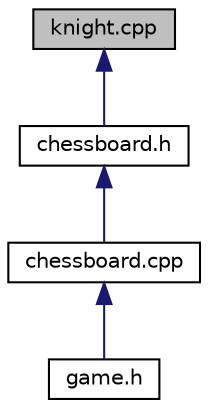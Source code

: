 digraph "knight.cpp"
{
 // LATEX_PDF_SIZE
  edge [fontname="Helvetica",fontsize="10",labelfontname="Helvetica",labelfontsize="10"];
  node [fontname="Helvetica",fontsize="10",shape=record];
  Node1 [label="knight.cpp",height=0.2,width=0.4,color="black", fillcolor="grey75", style="filled", fontcolor="black",tooltip=" "];
  Node1 -> Node2 [dir="back",color="midnightblue",fontsize="10",style="solid",fontname="Helvetica"];
  Node2 [label="chessboard.h",height=0.2,width=0.4,color="black", fillcolor="white", style="filled",URL="$df/d3e/chessboard_8h.html",tooltip=" "];
  Node2 -> Node3 [dir="back",color="midnightblue",fontsize="10",style="solid",fontname="Helvetica"];
  Node3 [label="chessboard.cpp",height=0.2,width=0.4,color="black", fillcolor="white", style="filled",URL="$d3/d03/chessboard_8cpp.html",tooltip=" "];
  Node3 -> Node4 [dir="back",color="midnightblue",fontsize="10",style="solid",fontname="Helvetica"];
  Node4 [label="game.h",height=0.2,width=0.4,color="black", fillcolor="white", style="filled",URL="$d2/dd5/game_8h.html",tooltip=" "];
}
